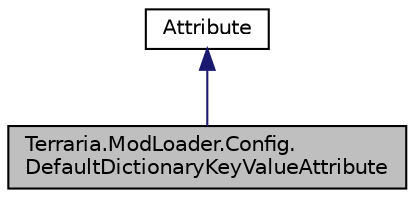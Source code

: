digraph "Terraria.ModLoader.Config.DefaultDictionaryKeyValueAttribute"
{
 // LATEX_PDF_SIZE
  edge [fontname="Helvetica",fontsize="10",labelfontname="Helvetica",labelfontsize="10"];
  node [fontname="Helvetica",fontsize="10",shape=record];
  Node1 [label="Terraria.ModLoader.Config.\lDefaultDictionaryKeyValueAttribute",height=0.2,width=0.4,color="black", fillcolor="grey75", style="filled", fontcolor="black",tooltip="Defines the default key value to be added when using the ModConfig UI to add elements to a Dictionary..."];
  Node2 -> Node1 [dir="back",color="midnightblue",fontsize="10",style="solid",fontname="Helvetica"];
  Node2 [label="Attribute",height=0.2,width=0.4,color="black", fillcolor="white", style="filled",URL="$class_attribute.html",tooltip=" "];
}

